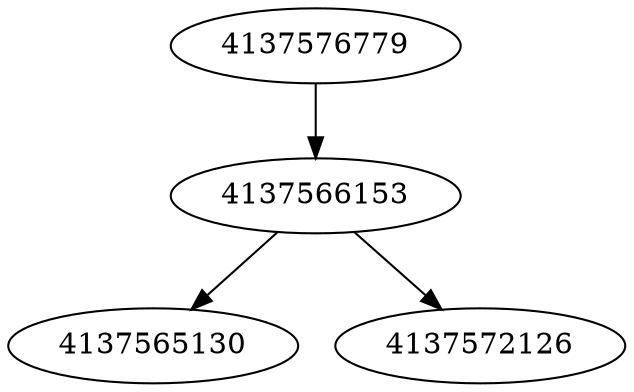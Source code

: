 strict digraph  {
4137566153;
4137565130;
4137576779;
4137572126;
4137566153 -> 4137565130;
4137566153 -> 4137572126;
4137576779 -> 4137566153;
}
